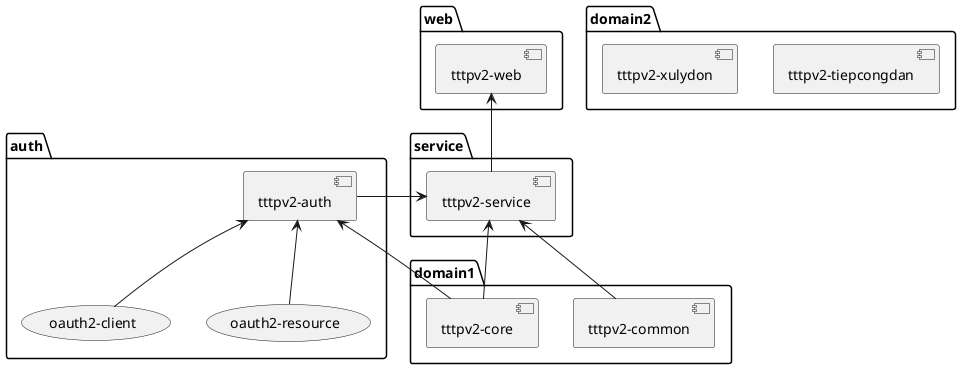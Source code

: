 @startuml
package web {
	[tttpv2-web]
}
package auth {
	(oauth2-client) -up-> [tttpv2-auth]
	(oauth2-resource)	-up-> [tttpv2-auth]
}
package domain1 {
	[tttpv2-core]
	[tttpv2-common]
}
package domain2 {
	[tttpv2-tiepcongdan]
	[tttpv2-xulydon]
}
package service {
	[tttpv2-service]
}

[tttpv2-service] -up-> [tttpv2-web]
[tttpv2-auth] -left-> [tttpv2-service]
[tttpv2-core] -up-> [tttpv2-auth]
[tttpv2-core] -up-> [tttpv2-service]
[tttpv2-common] --> [tttpv2-service]

@enduml